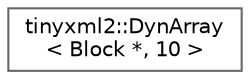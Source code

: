 digraph "Representação gráfica da hiearquia da classe"
{
 // LATEX_PDF_SIZE
  bgcolor="transparent";
  edge [fontname=Helvetica,fontsize=10,labelfontname=Helvetica,labelfontsize=10];
  node [fontname=Helvetica,fontsize=10,shape=box,height=0.2,width=0.4];
  rankdir="LR";
  Node0 [id="Node000000",label="tinyxml2::DynArray\l\< Block *, 10 \>",height=0.2,width=0.4,color="grey40", fillcolor="white", style="filled",URL="$classtinyxml2_1_1_dyn_array.html",tooltip=" "];
}
